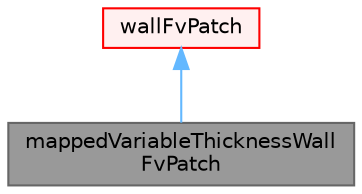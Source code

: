 digraph "mappedVariableThicknessWallFvPatch"
{
 // LATEX_PDF_SIZE
  bgcolor="transparent";
  edge [fontname=Helvetica,fontsize=10,labelfontname=Helvetica,labelfontsize=10];
  node [fontname=Helvetica,fontsize=10,shape=box,height=0.2,width=0.4];
  Node1 [id="Node000001",label="mappedVariableThicknessWall\lFvPatch",height=0.2,width=0.4,color="gray40", fillcolor="grey60", style="filled", fontcolor="black",tooltip="Take thickness field and number of layers and returns deltaCoeffs as 2.0/thickness/nLayers...."];
  Node2 -> Node1 [id="edge1_Node000001_Node000002",dir="back",color="steelblue1",style="solid",tooltip=" "];
  Node2 [id="Node000002",label="wallFvPatch",height=0.2,width=0.4,color="red", fillcolor="#FFF0F0", style="filled",URL="$classFoam_1_1wallFvPatch.html",tooltip="Foam::wallFvPatch."];
}

